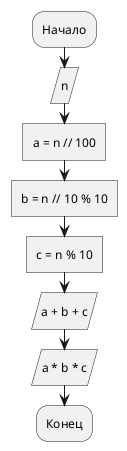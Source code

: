 @startuml
:Начало;
:n/
:a = n // 100]
:b = n // 10 % 10]
:c = n % 10]
:a + b + c/
:a * b * c/
:Конец;
@enduml
